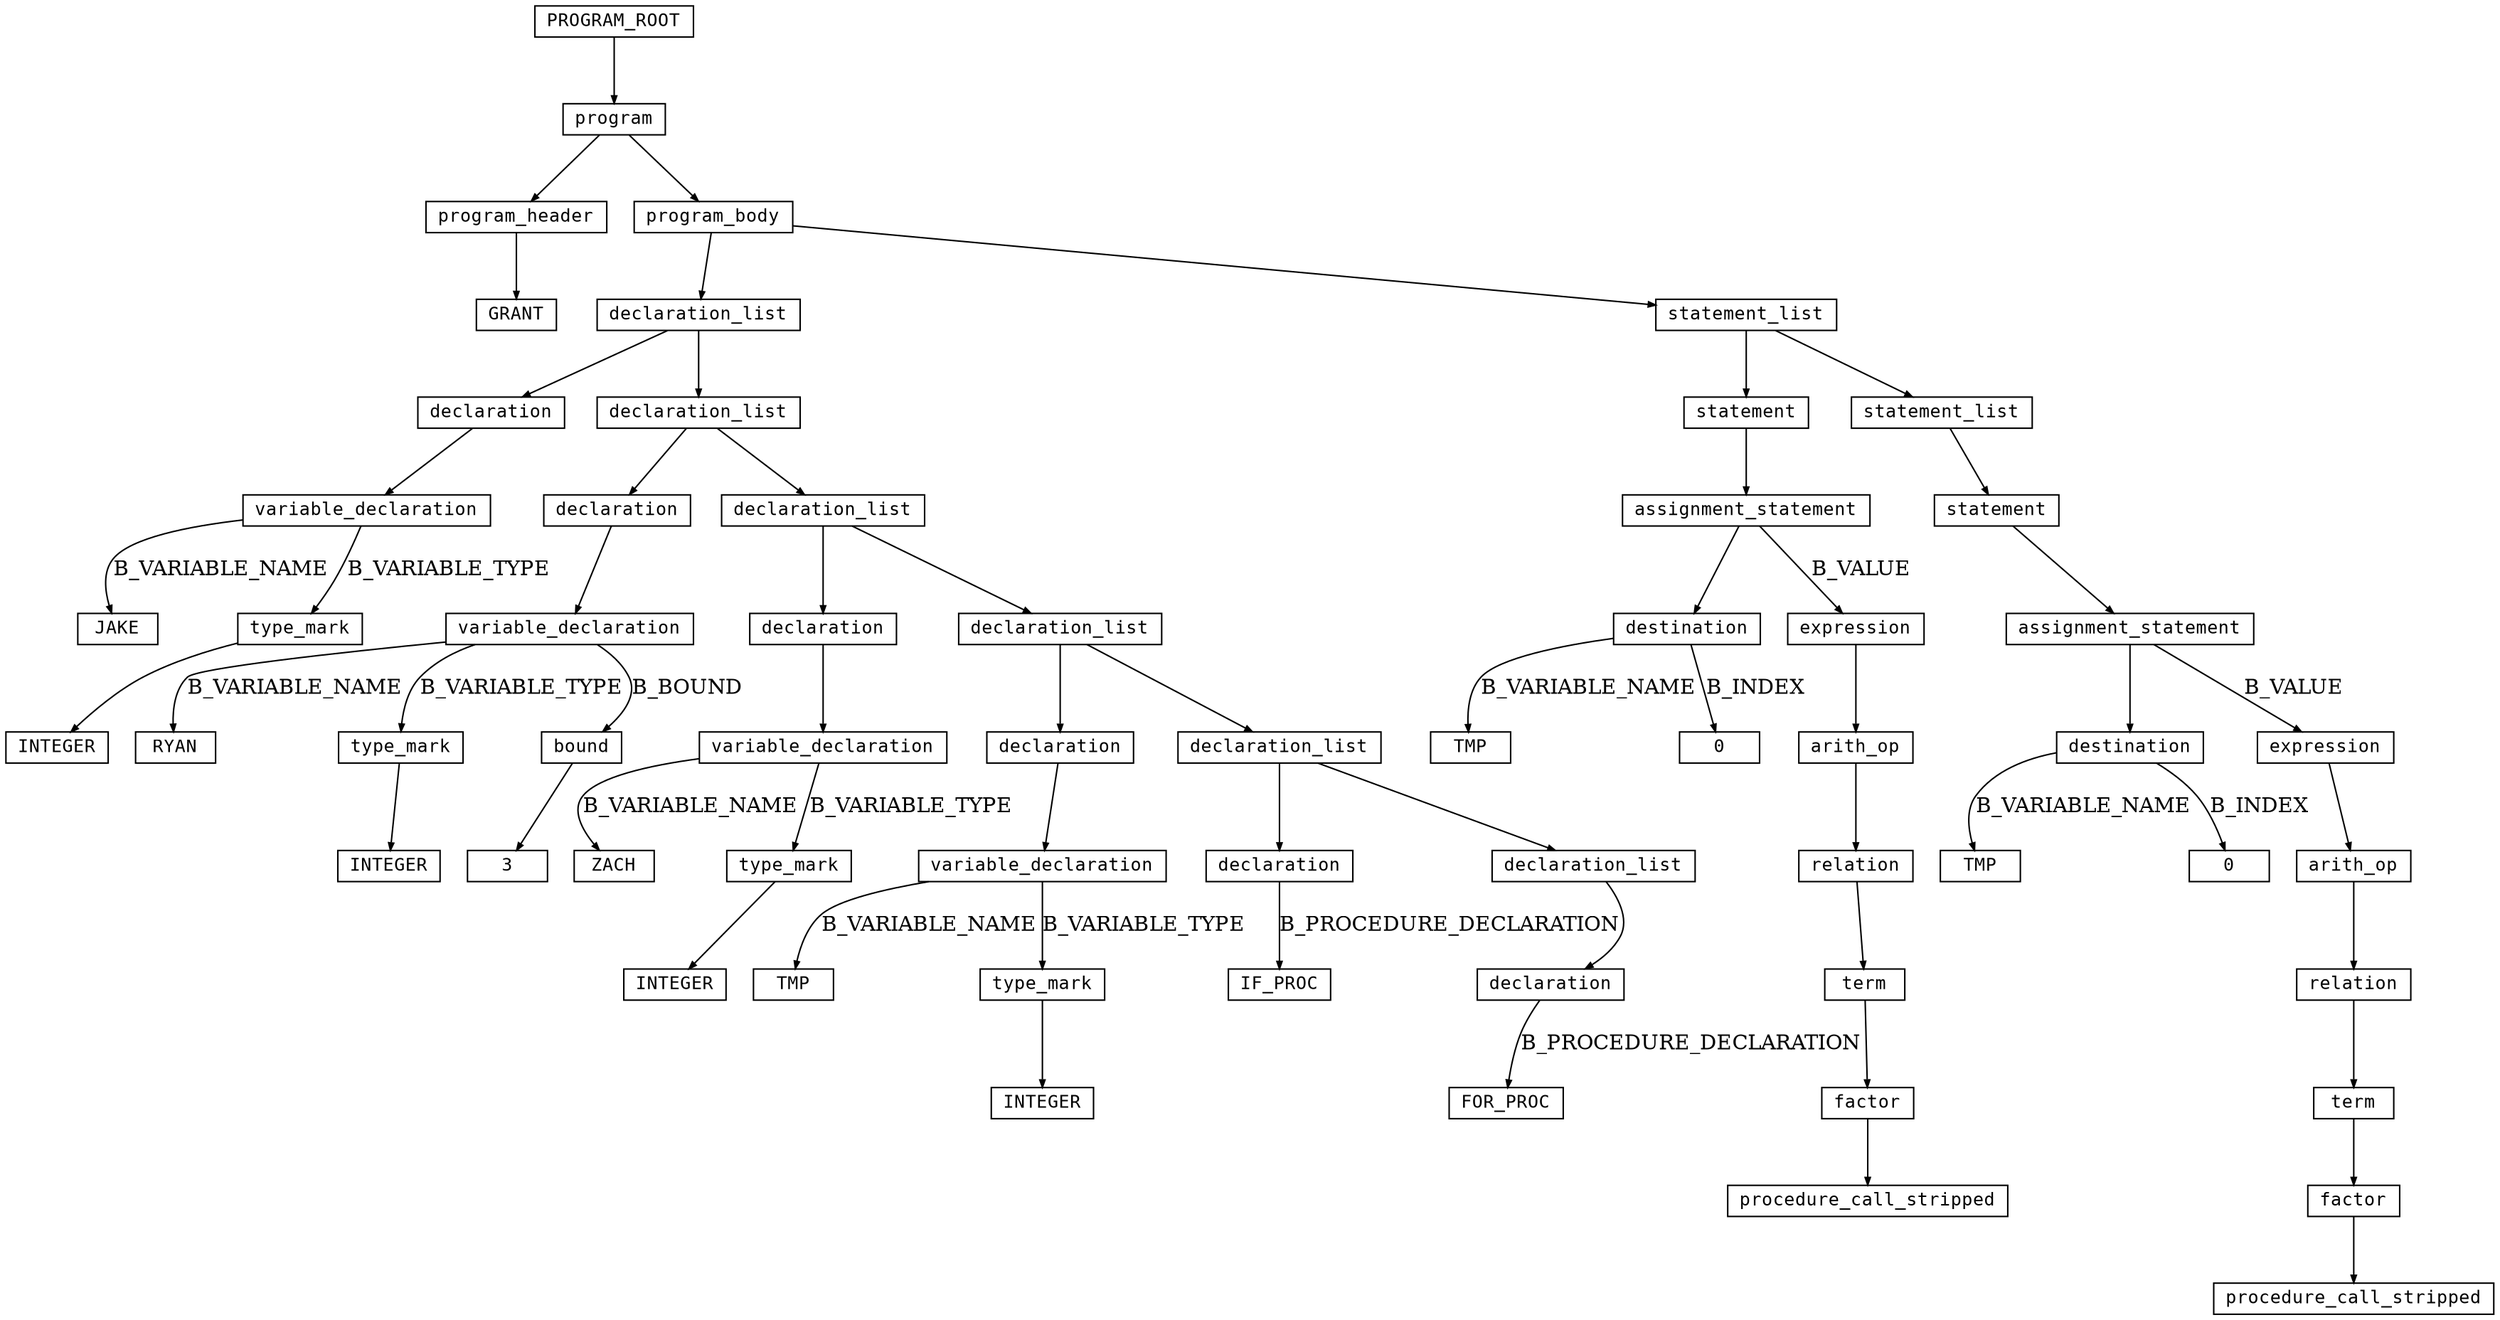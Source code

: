 digraph parsetree {
  node [shape=box, fontsize=12, fontname="Courier", height=.1];
  ranksep=.6;
  edge [arrowsize=.5]
  node1 [label="PROGRAM_ROOT"]
  node2 [label="program"]
  node1 -> node2 [ label= "" ];
  node3 [label="program_header"]
  node2 -> node3 [ label= "" ];
  node4 [label="program_body"]
  node2 -> node4 [ label= "" ];
  node5 [label="GRANT"]
  node3 -> node5 [ label= "" ];
  node6 [label="declaration_list"]
  node4 -> node6 [ label= "" ];
  node7 [label="statement_list"]
  node4 -> node7 [ label= "" ];
  node8 [label="declaration"]
  node6 -> node8 [ label= "" ];
  node9 [label="declaration_list"]
  node6 -> node9 [ label= "" ];
  node10 [label="statement"]
  node7 -> node10 [ label= "" ];
  node11 [label="statement_list"]
  node7 -> node11 [ label= "" ];
  node12 [label="variable_declaration"]
  node8 -> node12 [ label= "" ];
  node13 [label="declaration"]
  node9 -> node13 [ label= "" ];
  node14 [label="declaration_list"]
  node9 -> node14 [ label= "" ];
  node15 [label="assignment_statement"]
  node10 -> node15 [ label= "" ];
  node16 [label="statement"]
  node11 -> node16 [ label= "" ];
  node17 [label="JAKE"]
  node12 -> node17 [ label= "B_VARIABLE_NAME" ];
  node18 [label="type_mark"]
  node12 -> node18 [ label= "B_VARIABLE_TYPE" ];
  node19 [label="variable_declaration"]
  node13 -> node19 [ label= "" ];
  node20 [label="declaration"]
  node14 -> node20 [ label= "" ];
  node21 [label="declaration_list"]
  node14 -> node21 [ label= "" ];
  node22 [label="destination"]
  node15 -> node22 [ label= "" ];
  node23 [label="expression"]
  node15 -> node23 [ label= "B_VALUE" ];
  node24 [label="assignment_statement"]
  node16 -> node24 [ label= "" ];
  node25 [label="INTEGER"]
  node18 -> node25 [ label= "" ];
  node26 [label="RYAN"]
  node19 -> node26 [ label= "B_VARIABLE_NAME" ];
  node27 [label="type_mark"]
  node19 -> node27 [ label= "B_VARIABLE_TYPE" ];
  node28 [label="bound"]
  node19 -> node28 [ label= "B_BOUND" ];
  node29 [label="variable_declaration"]
  node20 -> node29 [ label= "" ];
  node30 [label="declaration"]
  node21 -> node30 [ label= "" ];
  node31 [label="declaration_list"]
  node21 -> node31 [ label= "" ];
  node32 [label="TMP"]
  node22 -> node32 [ label= "B_VARIABLE_NAME" ];
  node33 [label="0"]
  node22 -> node33 [ label= "B_INDEX" ];
  node34 [label="arith_op"]
  node23 -> node34 [ label= "" ];
  node35 [label="destination"]
  node24 -> node35 [ label= "" ];
  node36 [label="expression"]
  node24 -> node36 [ label= "B_VALUE" ];
  node37 [label="INTEGER"]
  node27 -> node37 [ label= "" ];
  node38 [label="3"]
  node28 -> node38 [ label= "" ];
  node39 [label="ZACH"]
  node29 -> node39 [ label= "B_VARIABLE_NAME" ];
  node40 [label="type_mark"]
  node29 -> node40 [ label= "B_VARIABLE_TYPE" ];
  node41 [label="variable_declaration"]
  node30 -> node41 [ label= "" ];
  node42 [label="declaration"]
  node31 -> node42 [ label= "" ];
  node43 [label="declaration_list"]
  node31 -> node43 [ label= "" ];
  node44 [label="relation"]
  node34 -> node44 [ label= "" ];
  node45 [label="TMP"]
  node35 -> node45 [ label= "B_VARIABLE_NAME" ];
  node46 [label="0"]
  node35 -> node46 [ label= "B_INDEX" ];
  node47 [label="arith_op"]
  node36 -> node47 [ label= "" ];
  node48 [label="INTEGER"]
  node40 -> node48 [ label= "" ];
  node49 [label="TMP"]
  node41 -> node49 [ label= "B_VARIABLE_NAME" ];
  node50 [label="type_mark"]
  node41 -> node50 [ label= "B_VARIABLE_TYPE" ];
  node51 [label="IF_PROC"]
  node42 -> node51 [ label= "B_PROCEDURE_DECLARATION" ];
  node52 [label="declaration"]
  node43 -> node52 [ label= "" ];
  node53 [label="term"]
  node44 -> node53 [ label= "" ];
  node54 [label="relation"]
  node47 -> node54 [ label= "" ];
  node55 [label="INTEGER"]
  node50 -> node55 [ label= "" ];
  node56 [label="FOR_PROC"]
  node52 -> node56 [ label= "B_PROCEDURE_DECLARATION" ];
  node57 [label="factor"]
  node53 -> node57 [ label= "" ];
  node58 [label="term"]
  node54 -> node58 [ label= "" ];
  node59 [label="procedure_call_stripped"]
  node57 -> node59 [ label= "" ];
  node60 [label="factor"]
  node58 -> node60 [ label= "" ];
  node61 [label="procedure_call_stripped"]
  node60 -> node61 [ label= "" ];
}
